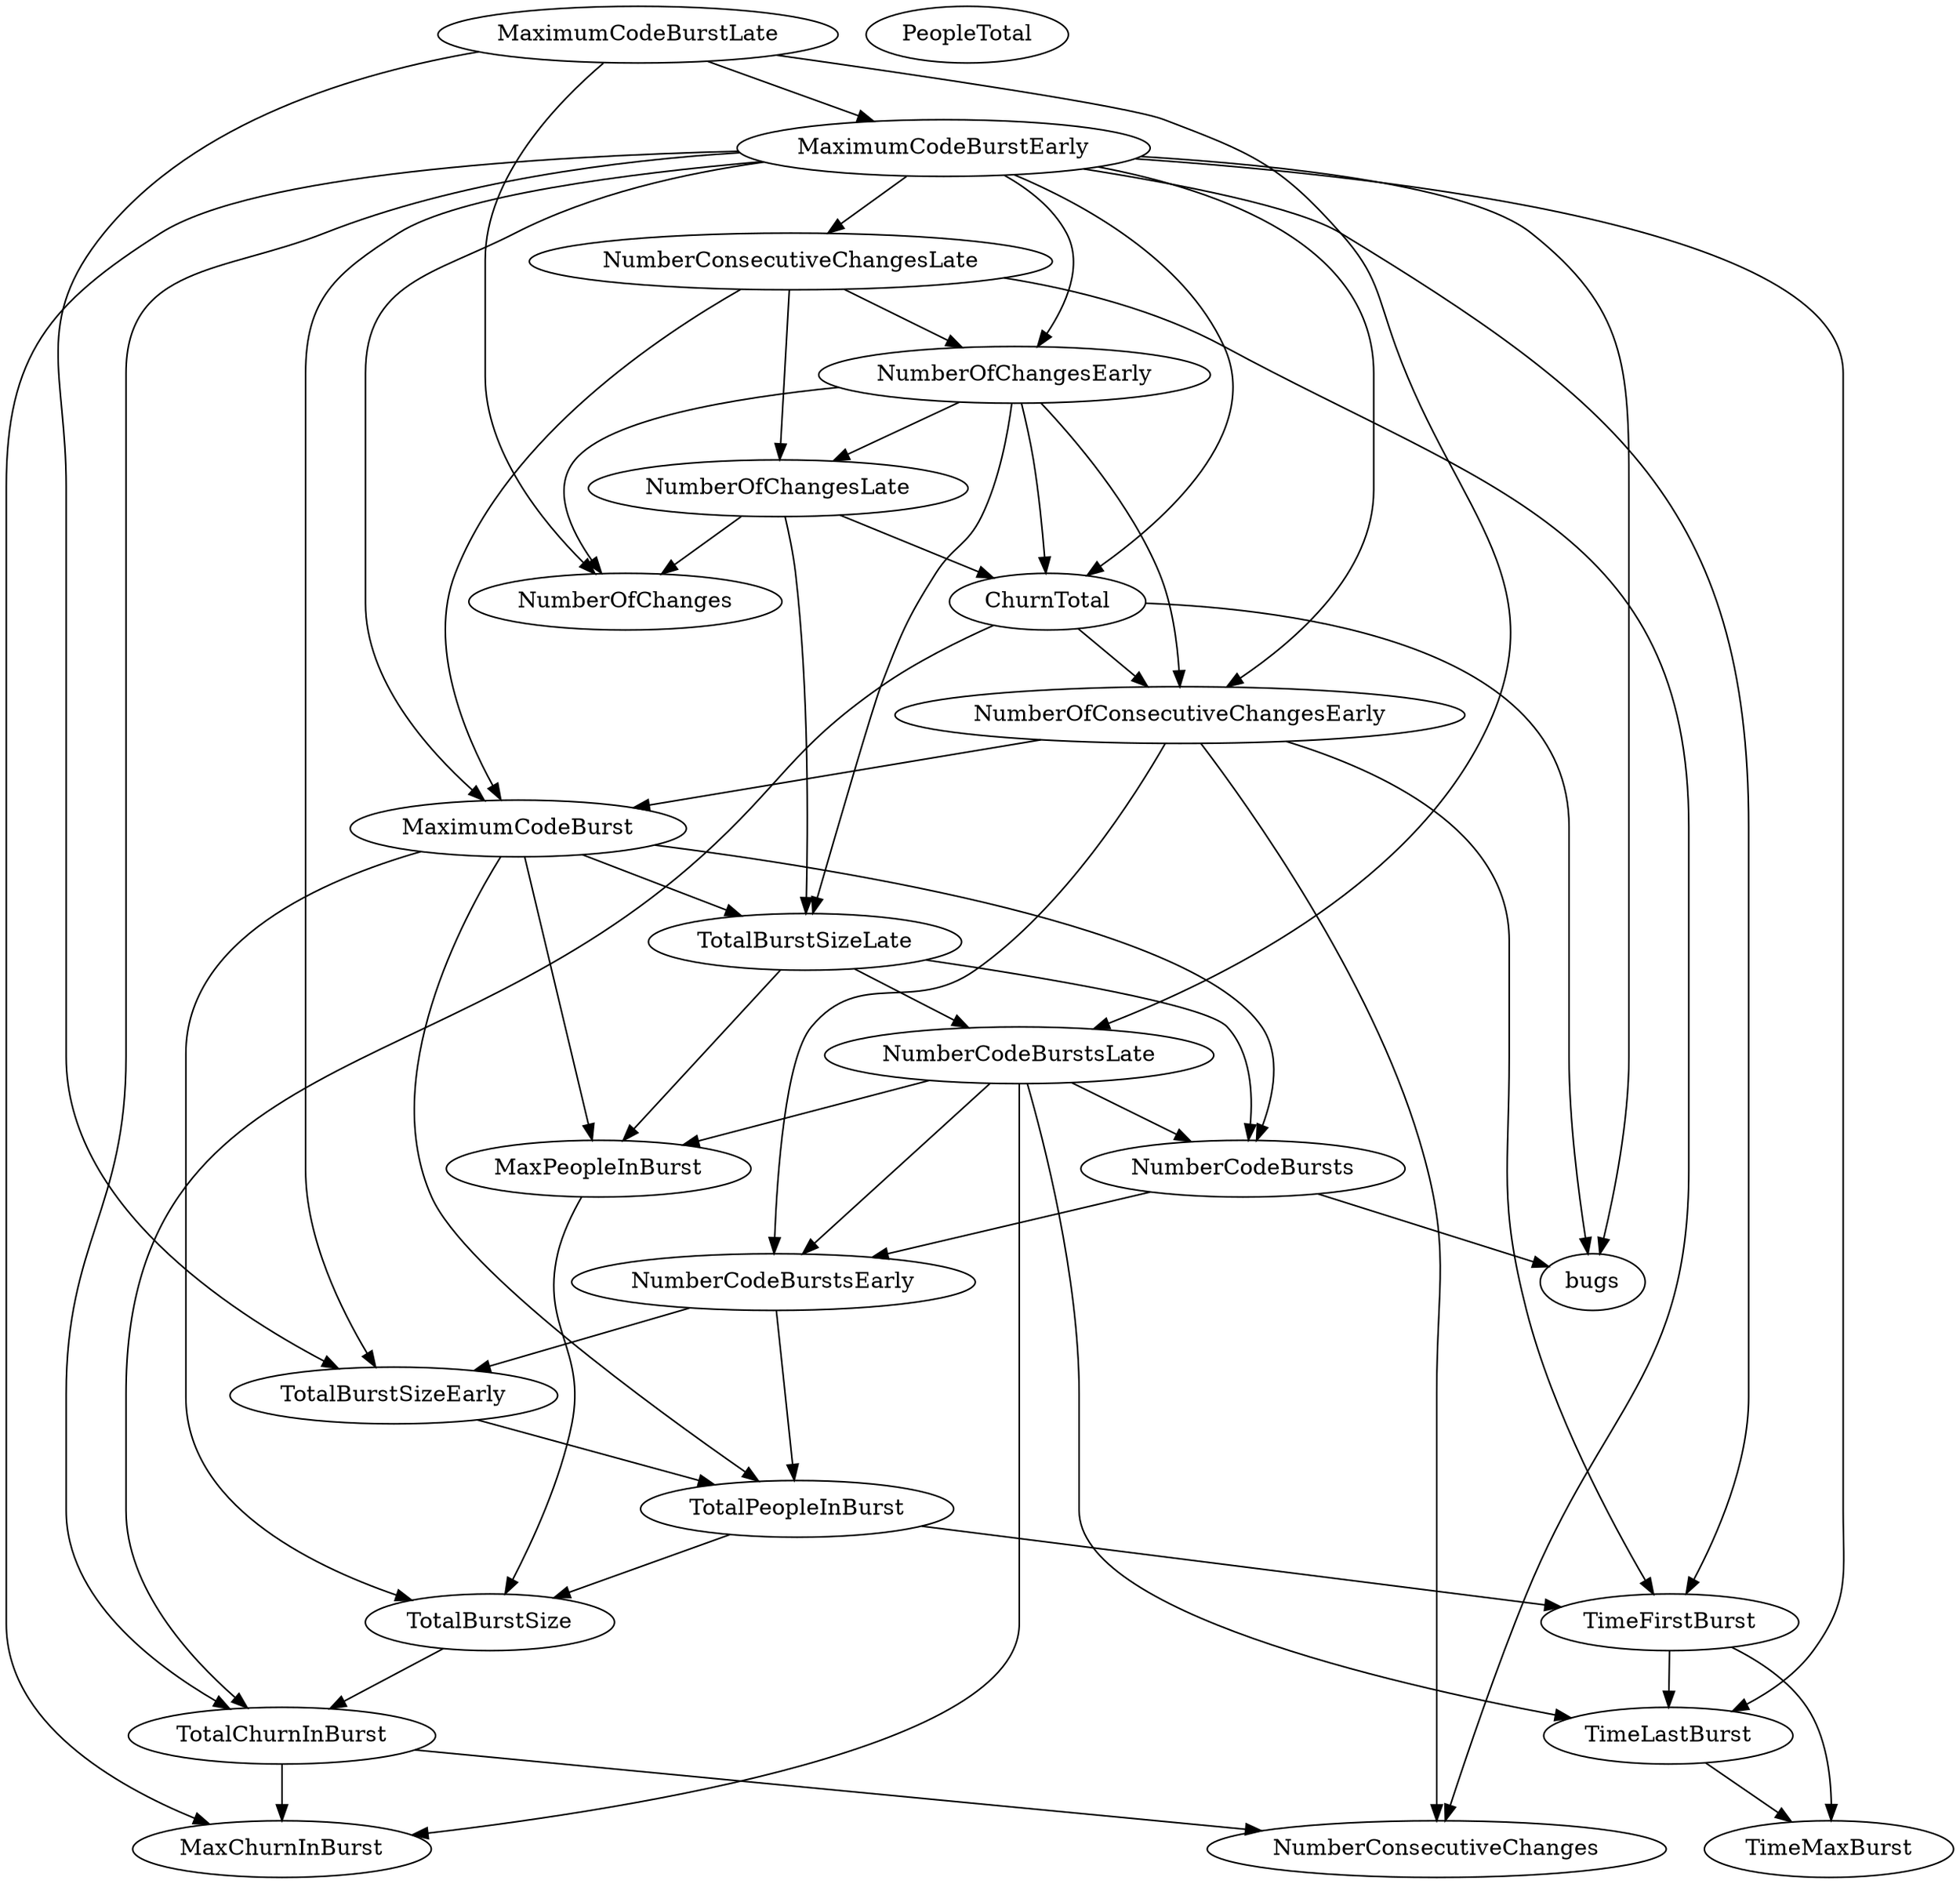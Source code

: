 digraph {
   TotalPeopleInBurst;
   MaximumCodeBurstLate;
   NumberOfChanges;
   MaxPeopleInBurst;
   TotalBurstSizeLate;
   NumberCodeBurstsLate;
   NumberOfChangesLate;
   NumberOfChangesEarly;
   MaxChurnInBurst;
   MaximumCodeBurstEarly;
   NumberCodeBurstsEarly;
   TimeFirstBurst;
   TotalChurnInBurst;
   ChurnTotal;
   MaximumCodeBurst;
   NumberOfConsecutiveChangesEarly;
   NumberConsecutiveChangesLate;
   TotalBurstSizeEarly;
   TotalBurstSize;
   TimeMaxBurst;
   NumberConsecutiveChanges;
   TimeLastBurst;
   NumberCodeBursts;
   PeopleTotal;
   bugs;
   TotalPeopleInBurst -> TimeFirstBurst;
   TotalPeopleInBurst -> TotalBurstSize;
   MaximumCodeBurstLate -> NumberOfChanges;
   MaximumCodeBurstLate -> NumberCodeBurstsLate;
   MaximumCodeBurstLate -> MaximumCodeBurstEarly;
   MaximumCodeBurstLate -> TotalBurstSizeEarly;
   MaxPeopleInBurst -> TotalBurstSize;
   TotalBurstSizeLate -> MaxPeopleInBurst;
   TotalBurstSizeLate -> NumberCodeBurstsLate;
   TotalBurstSizeLate -> NumberCodeBursts;
   NumberCodeBurstsLate -> MaxPeopleInBurst;
   NumberCodeBurstsLate -> MaxChurnInBurst;
   NumberCodeBurstsLate -> NumberCodeBurstsEarly;
   NumberCodeBurstsLate -> TimeLastBurst;
   NumberCodeBurstsLate -> NumberCodeBursts;
   NumberOfChangesLate -> NumberOfChanges;
   NumberOfChangesLate -> TotalBurstSizeLate;
   NumberOfChangesLate -> ChurnTotal;
   NumberOfChangesEarly -> NumberOfChanges;
   NumberOfChangesEarly -> TotalBurstSizeLate;
   NumberOfChangesEarly -> NumberOfChangesLate;
   NumberOfChangesEarly -> ChurnTotal;
   NumberOfChangesEarly -> NumberOfConsecutiveChangesEarly;
   MaximumCodeBurstEarly -> NumberOfChangesEarly;
   MaximumCodeBurstEarly -> MaxChurnInBurst;
   MaximumCodeBurstEarly -> TimeFirstBurst;
   MaximumCodeBurstEarly -> TotalChurnInBurst;
   MaximumCodeBurstEarly -> ChurnTotal;
   MaximumCodeBurstEarly -> MaximumCodeBurst;
   MaximumCodeBurstEarly -> NumberOfConsecutiveChangesEarly;
   MaximumCodeBurstEarly -> NumberConsecutiveChangesLate;
   MaximumCodeBurstEarly -> TotalBurstSizeEarly;
   MaximumCodeBurstEarly -> TimeLastBurst;
   MaximumCodeBurstEarly -> bugs;
   NumberCodeBurstsEarly -> TotalPeopleInBurst;
   NumberCodeBurstsEarly -> TotalBurstSizeEarly;
   TimeFirstBurst -> TimeMaxBurst;
   TimeFirstBurst -> TimeLastBurst;
   TotalChurnInBurst -> MaxChurnInBurst;
   TotalChurnInBurst -> NumberConsecutiveChanges;
   ChurnTotal -> TotalChurnInBurst;
   ChurnTotal -> NumberOfConsecutiveChangesEarly;
   ChurnTotal -> bugs;
   MaximumCodeBurst -> TotalPeopleInBurst;
   MaximumCodeBurst -> MaxPeopleInBurst;
   MaximumCodeBurst -> TotalBurstSizeLate;
   MaximumCodeBurst -> TotalBurstSize;
   MaximumCodeBurst -> NumberCodeBursts;
   NumberOfConsecutiveChangesEarly -> NumberCodeBurstsEarly;
   NumberOfConsecutiveChangesEarly -> TimeFirstBurst;
   NumberOfConsecutiveChangesEarly -> MaximumCodeBurst;
   NumberOfConsecutiveChangesEarly -> NumberConsecutiveChanges;
   NumberConsecutiveChangesLate -> NumberOfChangesLate;
   NumberConsecutiveChangesLate -> NumberOfChangesEarly;
   NumberConsecutiveChangesLate -> MaximumCodeBurst;
   NumberConsecutiveChangesLate -> NumberConsecutiveChanges;
   TotalBurstSizeEarly -> TotalPeopleInBurst;
   TotalBurstSize -> TotalChurnInBurst;
   TimeLastBurst -> TimeMaxBurst;
   NumberCodeBursts -> NumberCodeBurstsEarly;
   NumberCodeBursts -> bugs;
}
